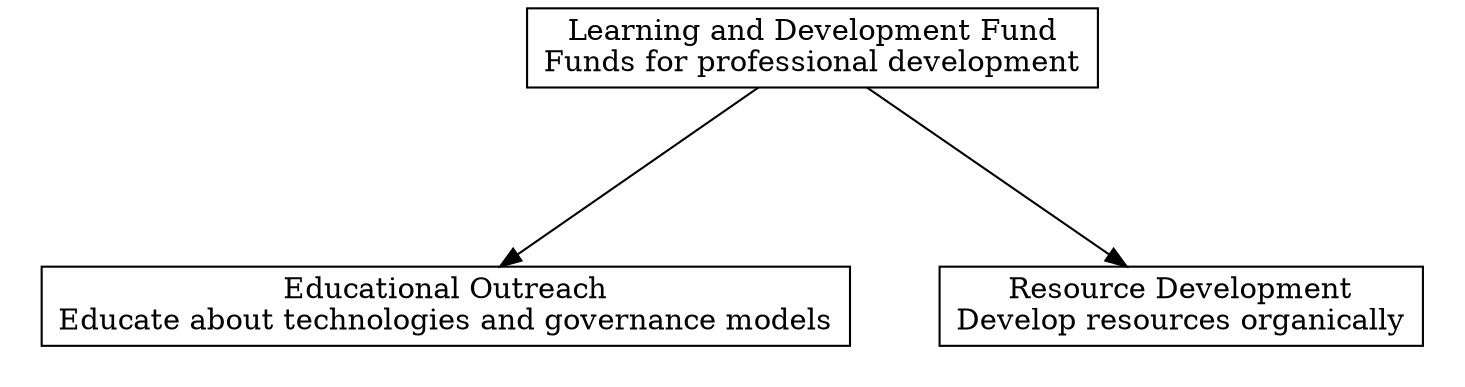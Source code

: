 digraph "" {
	graph [nodesep=0.6,
		rankdir=TB,
		ranksep=1.2
	];
	node [label="\N",
		shape=box
	];
	subgraph cluster_descendants {
		graph [rank=min,
			style=invis
		];
		"Resource Development"	[label="Resource Development\nDevelop resources organically"];
		"Educational Outreach"	[label="Educational Outreach\nEducate about technologies and governance models"];
	}
	"Learning and Development Fund"	[label="Learning and Development Fund\nFunds for professional development"];
	"Learning and Development Fund" -> "Resource Development";
	"Learning and Development Fund" -> "Educational Outreach";
}
